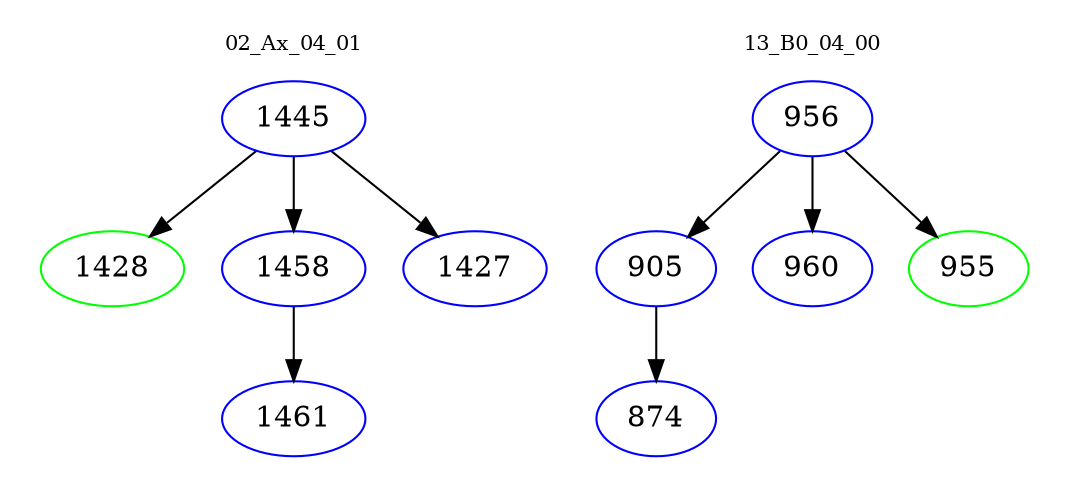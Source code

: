 digraph{
subgraph cluster_0 {
color = white
label = "02_Ax_04_01";
fontsize=10;
T0_1445 [label="1445", color="blue"]
T0_1445 -> T0_1428 [color="black"]
T0_1428 [label="1428", color="green"]
T0_1445 -> T0_1458 [color="black"]
T0_1458 [label="1458", color="blue"]
T0_1458 -> T0_1461 [color="black"]
T0_1461 [label="1461", color="blue"]
T0_1445 -> T0_1427 [color="black"]
T0_1427 [label="1427", color="blue"]
}
subgraph cluster_1 {
color = white
label = "13_B0_04_00";
fontsize=10;
T1_956 [label="956", color="blue"]
T1_956 -> T1_905 [color="black"]
T1_905 [label="905", color="blue"]
T1_905 -> T1_874 [color="black"]
T1_874 [label="874", color="blue"]
T1_956 -> T1_960 [color="black"]
T1_960 [label="960", color="blue"]
T1_956 -> T1_955 [color="black"]
T1_955 [label="955", color="green"]
}
}
